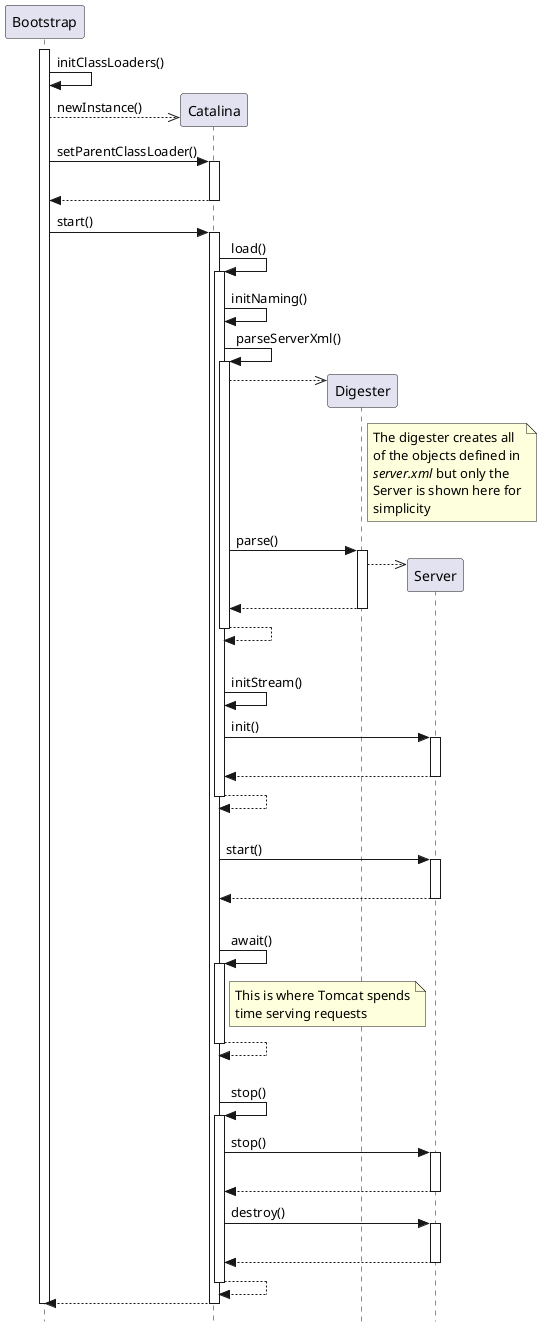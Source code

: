 @startuml

' Licensed to the Apache Software Foundation (ASF) under one or more
' contributor license agreements.  See the NOTICE file distributed with
' this work for additional information regarding copyright ownership.
' The ASF licenses this file to You under the Apache License, Version 2.0
' (the "License"); you may not use this file except in compliance with
' the License.  You may obtain a copy of the License at
'
'     http://www.apache.org/licenses/LICENSE-2.0
'
' Unless required by applicable law or agreed to in writing, software
' distributed under the License is distributed on an "AS IS" BASIS,
' WITHOUT WARRANTIES OR CONDITIONS OF ANY KIND, either express or implied.
' See the License for the specific language governing permissions and
' limitations under the License.

hide footbox
skinparam style strictuml

activate Bootstrap
Bootstrap -> Bootstrap: initClassLoaders()

Bootstrap -->> Catalina ** : newInstance()

Bootstrap -> Catalina ++: setParentClassLoader()
|||
return

Bootstrap -> Catalina ++: start()

Catalina -> Catalina ++: load()

Catalina -> Catalina: initNaming()

Catalina -> Catalina ++: parseServerXml()

Catalina -->> Digester ** :
note right of Digester
  The digester creates all
  of the objects defined in
  //server.xml// but only the
  Server is shown here for
  simplicity
end note

Catalina -> Digester ++: parse()

Digester -->> Server ** :

return

return

|||
Catalina -> Catalina: initStream()

Catalina -> Server ++: init()
|||
return

return

|||
Catalina -> Server ++: start()
|||
return

|||
Catalina -> Catalina ++: await()
note right of Catalina
  This is where Tomcat spends
  time serving requests
end note
return

|||
Catalina -> Catalina ++: stop()

Catalina -> Server ++: stop()
|||
return

Catalina -> Server ++: destroy()
|||
return

return

return

deactivate Bootstrap
@enduml